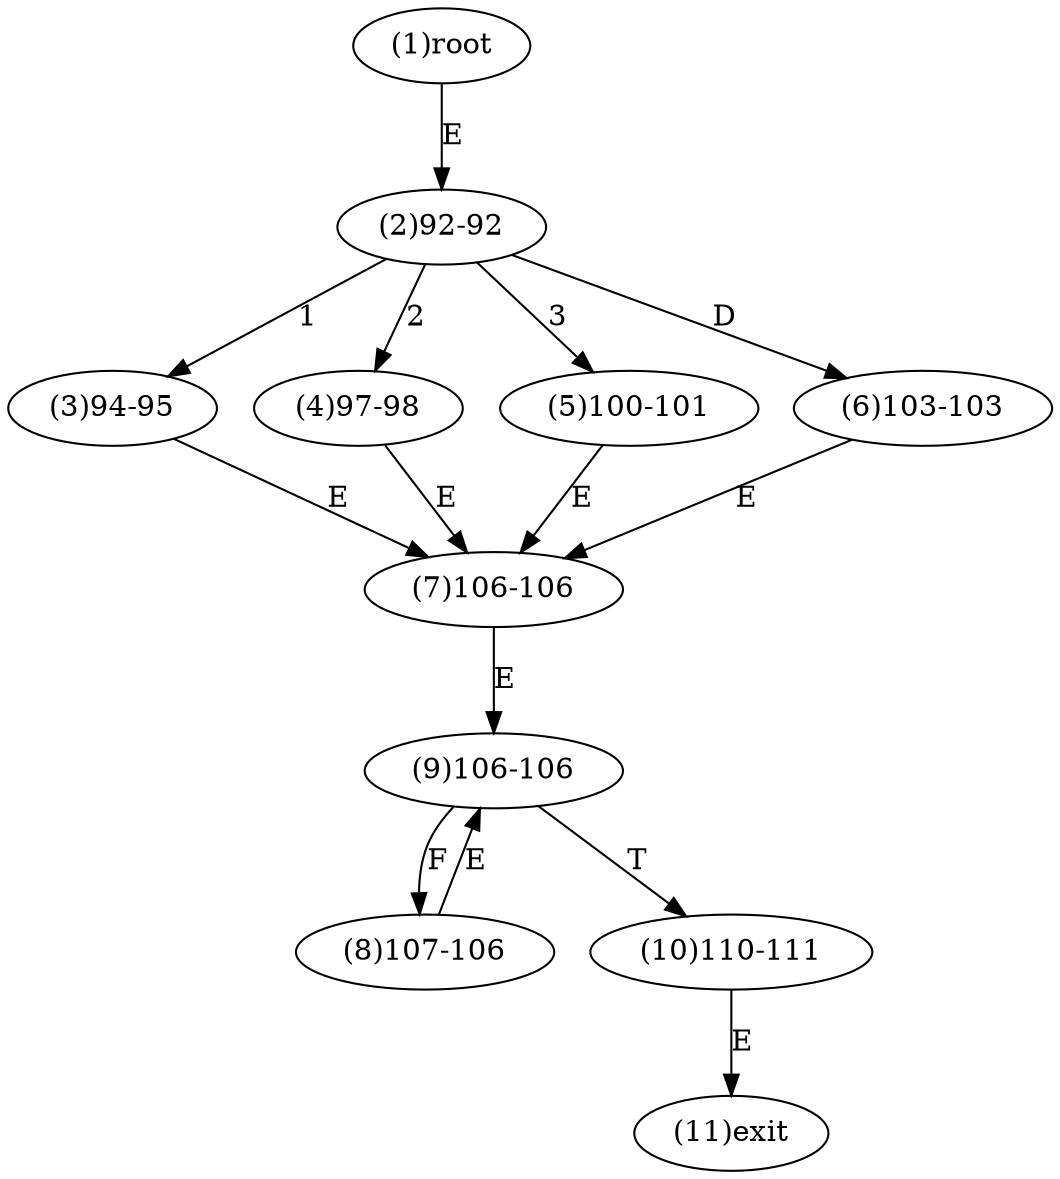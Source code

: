 digraph "" { 
1[ label="(1)root"];
2[ label="(2)92-92"];
3[ label="(3)94-95"];
4[ label="(4)97-98"];
5[ label="(5)100-101"];
6[ label="(6)103-103"];
7[ label="(7)106-106"];
8[ label="(8)107-106"];
9[ label="(9)106-106"];
10[ label="(10)110-111"];
11[ label="(11)exit"];
1->2[ label="E"];
2->3[ label="1"];
2->4[ label="2"];
2->5[ label="3"];
2->6[ label="D"];
3->7[ label="E"];
4->7[ label="E"];
5->7[ label="E"];
6->7[ label="E"];
7->9[ label="E"];
8->9[ label="E"];
9->8[ label="F"];
9->10[ label="T"];
10->11[ label="E"];
}